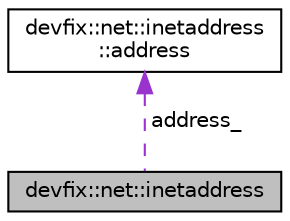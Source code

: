 digraph "devfix::net::inetaddress"
{
  edge [fontname="Helvetica",fontsize="10",labelfontname="Helvetica",labelfontsize="10"];
  node [fontname="Helvetica",fontsize="10",shape=record];
  Node1 [label="devfix::net::inetaddress",height=0.2,width=0.4,color="black", fillcolor="grey75", style="filled", fontcolor="black"];
  Node2 -> Node1 [dir="back",color="darkorchid3",fontsize="10",style="dashed",label=" address_" ,fontname="Helvetica"];
  Node2 [label="devfix::net::inetaddress\l::address",height=0.2,width=0.4,color="black", fillcolor="white", style="filled",URL="$uniondevfix_1_1net_1_1inetaddress_1_1address.html"];
}
